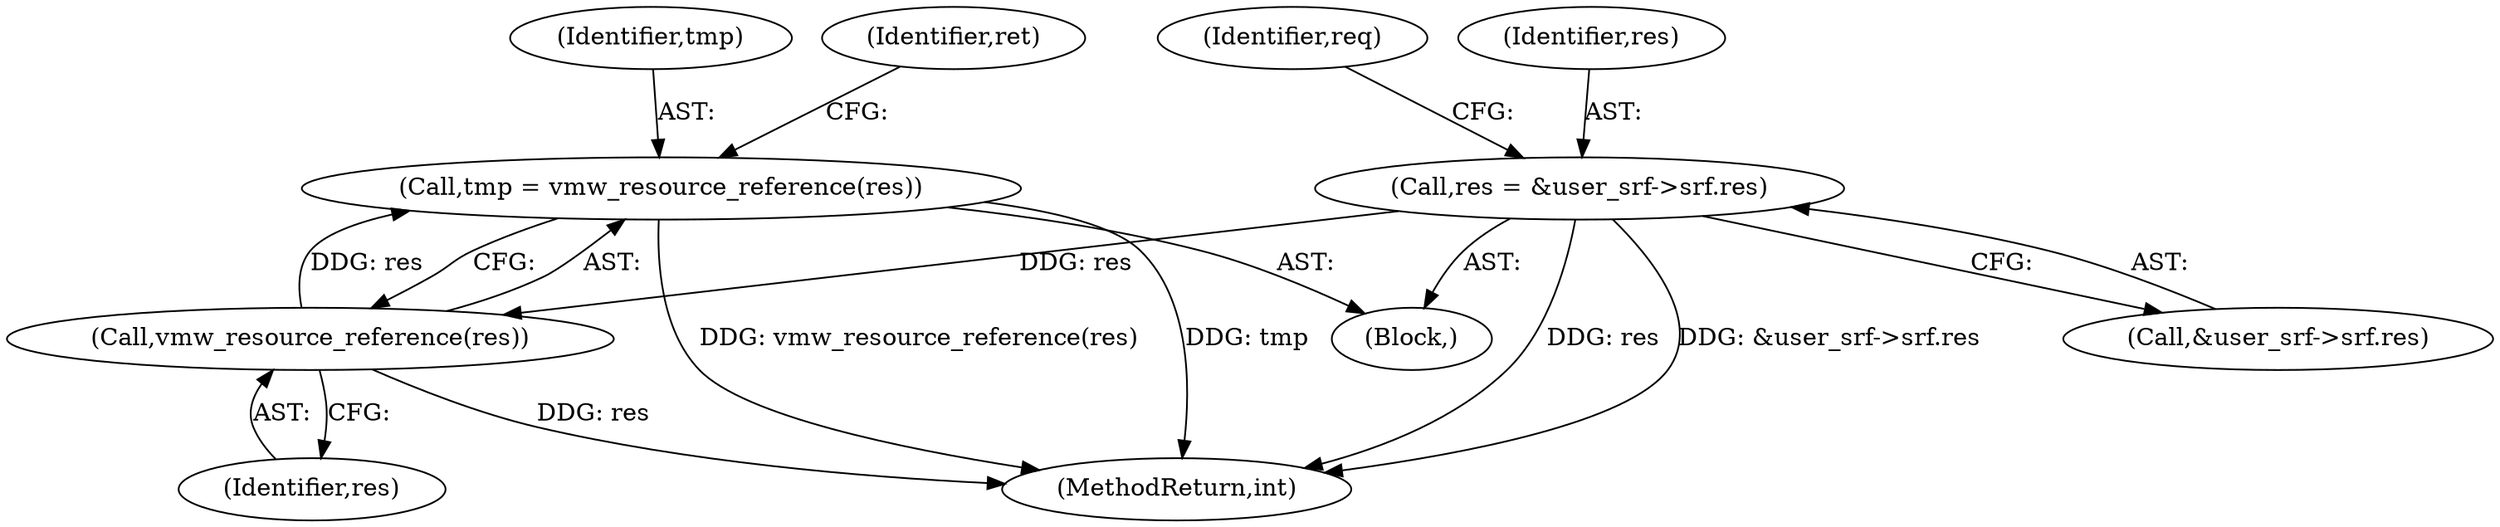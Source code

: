 digraph "0_linux_07678eca2cf9c9a18584e546c2b2a0d0c9a3150c@pointer" {
"1000345" [label="(Call,tmp = vmw_resource_reference(res))"];
"1000347" [label="(Call,vmw_resource_reference(res))"];
"1000244" [label="(Call,res = &user_srf->srf.res)"];
"1000345" [label="(Call,tmp = vmw_resource_reference(res))"];
"1000255" [label="(Identifier,req)"];
"1000347" [label="(Call,vmw_resource_reference(res))"];
"1000346" [label="(Identifier,tmp)"];
"1000246" [label="(Call,&user_srf->srf.res)"];
"1000350" [label="(Identifier,ret)"];
"1000348" [label="(Identifier,res)"];
"1000466" [label="(MethodReturn,int)"];
"1000105" [label="(Block,)"];
"1000245" [label="(Identifier,res)"];
"1000244" [label="(Call,res = &user_srf->srf.res)"];
"1000345" -> "1000105"  [label="AST: "];
"1000345" -> "1000347"  [label="CFG: "];
"1000346" -> "1000345"  [label="AST: "];
"1000347" -> "1000345"  [label="AST: "];
"1000350" -> "1000345"  [label="CFG: "];
"1000345" -> "1000466"  [label="DDG: vmw_resource_reference(res)"];
"1000345" -> "1000466"  [label="DDG: tmp"];
"1000347" -> "1000345"  [label="DDG: res"];
"1000347" -> "1000348"  [label="CFG: "];
"1000348" -> "1000347"  [label="AST: "];
"1000347" -> "1000466"  [label="DDG: res"];
"1000244" -> "1000347"  [label="DDG: res"];
"1000244" -> "1000105"  [label="AST: "];
"1000244" -> "1000246"  [label="CFG: "];
"1000245" -> "1000244"  [label="AST: "];
"1000246" -> "1000244"  [label="AST: "];
"1000255" -> "1000244"  [label="CFG: "];
"1000244" -> "1000466"  [label="DDG: res"];
"1000244" -> "1000466"  [label="DDG: &user_srf->srf.res"];
}
